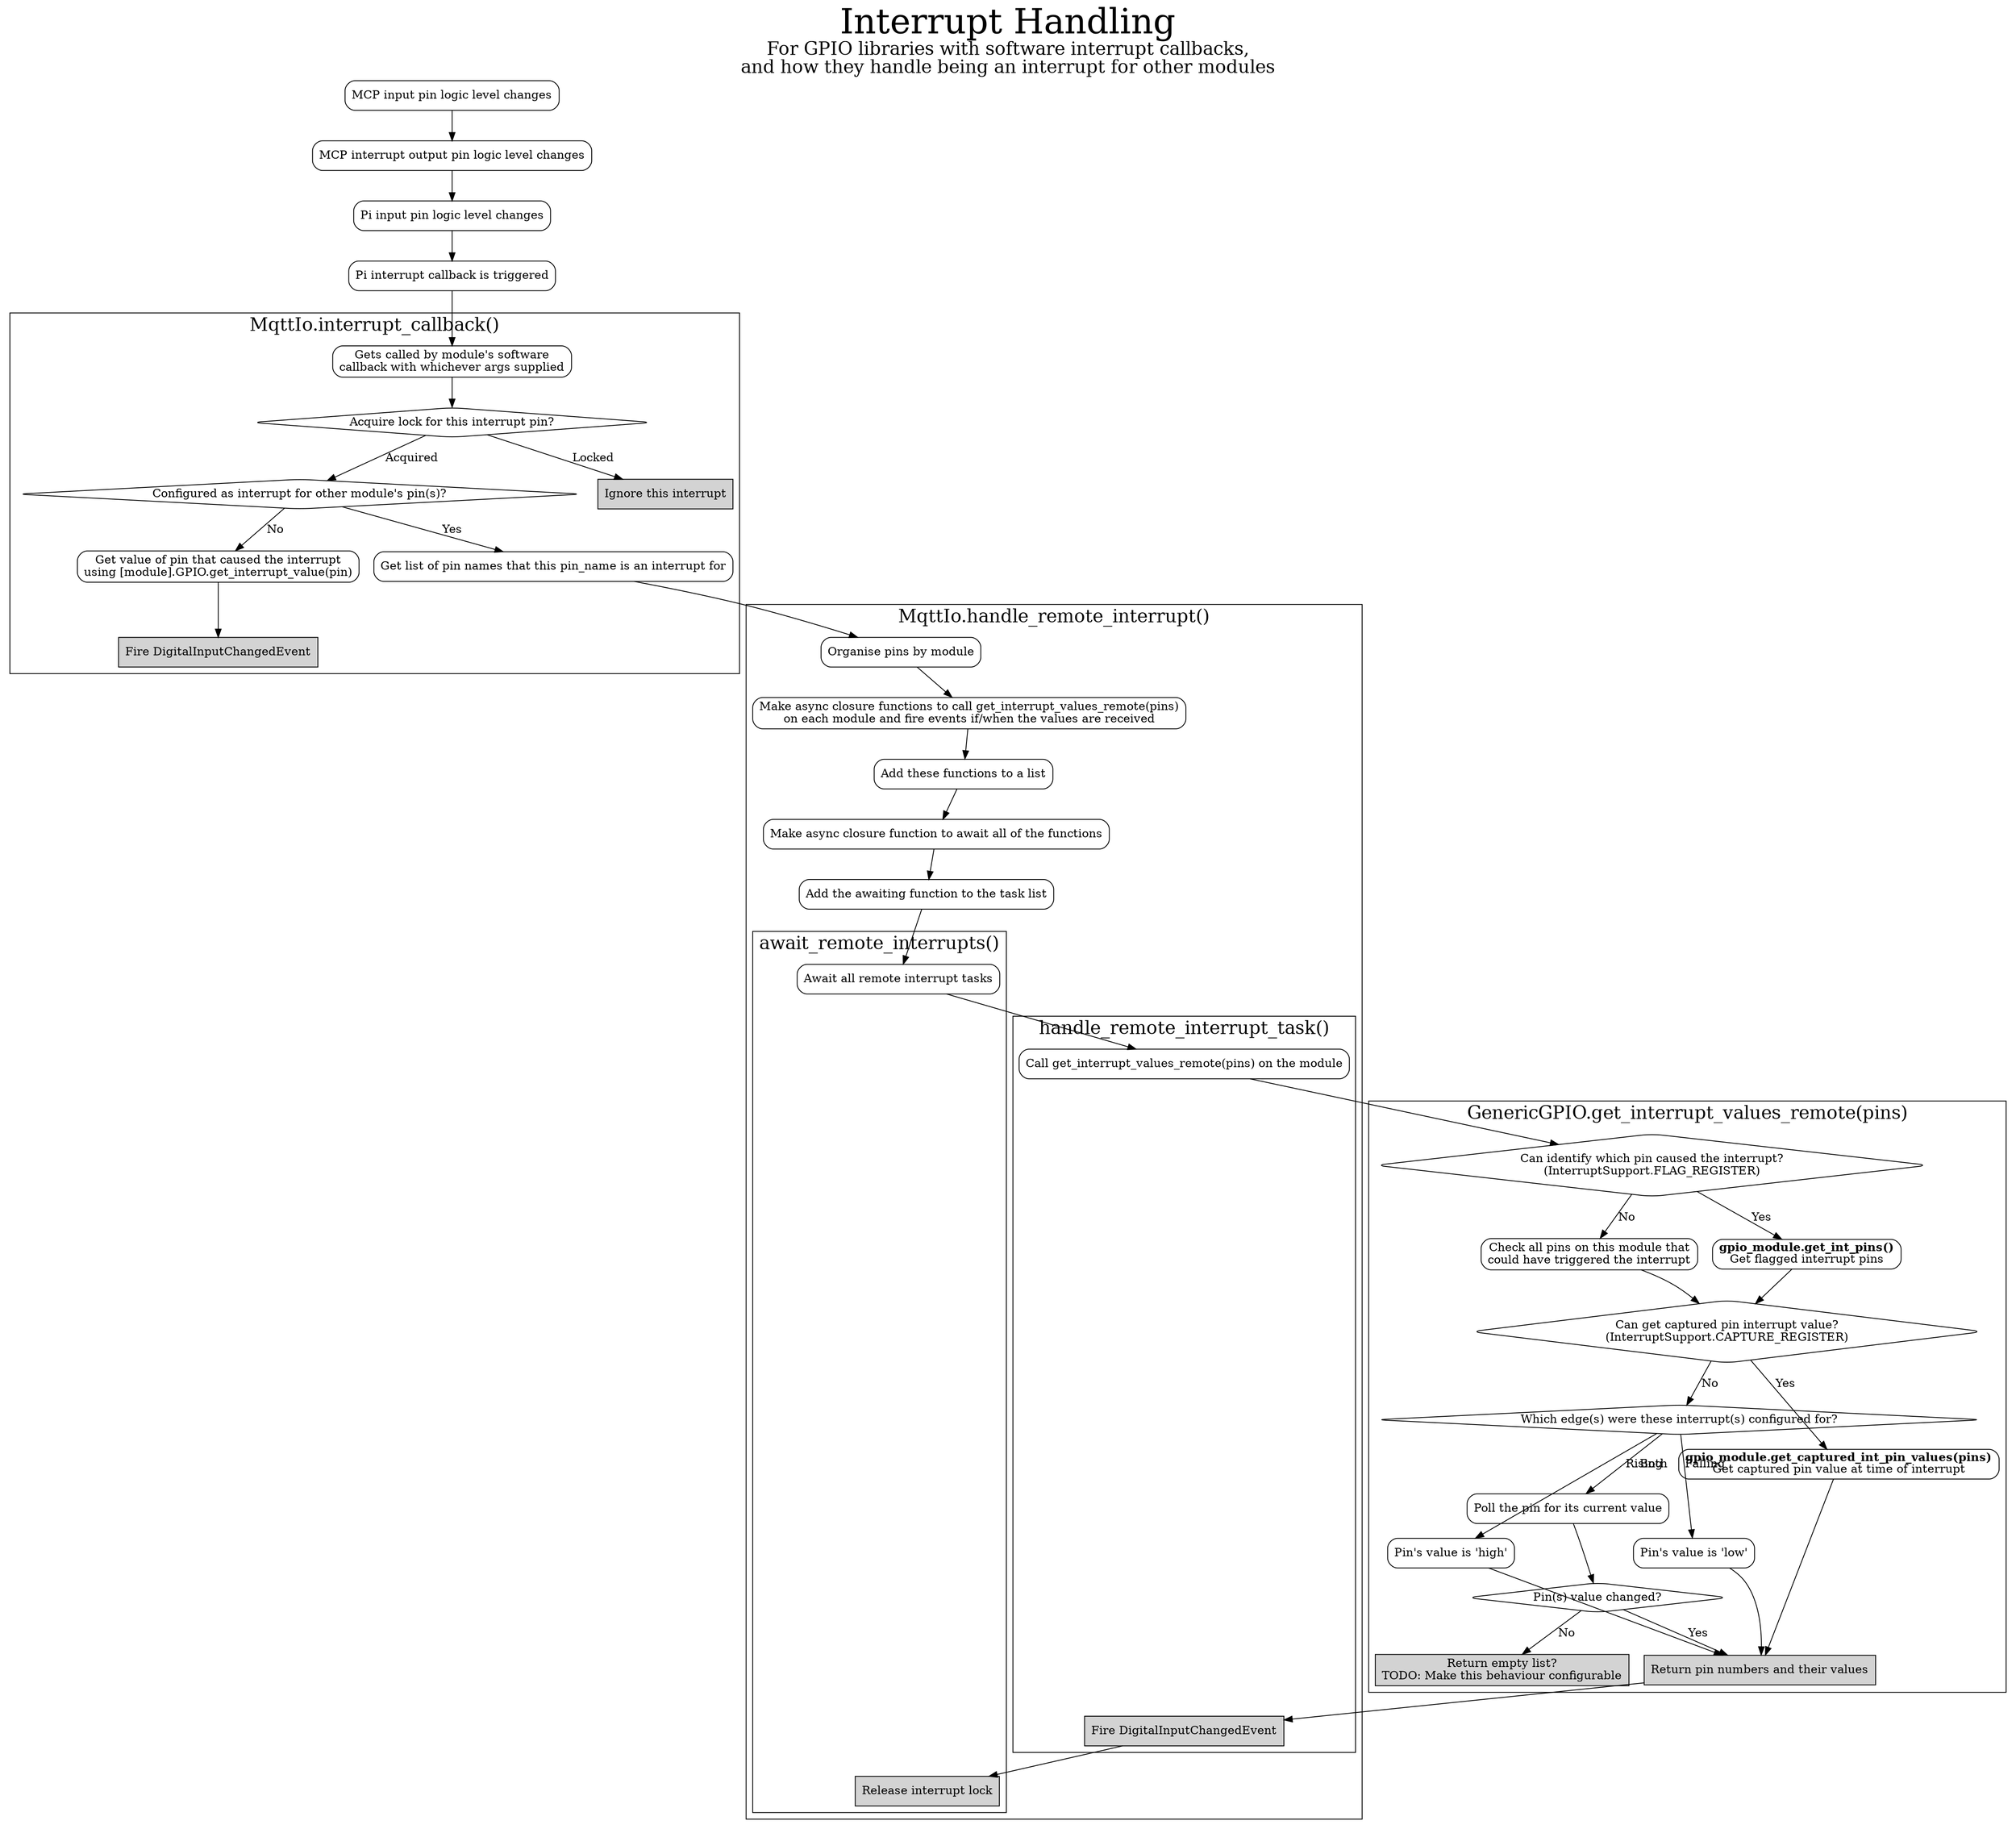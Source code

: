 digraph {
    label = <
<font point-size="42">Interrupt Handling</font><br />
<font point-size="22">For GPIO libraries with software interrupt callbacks,<br />and how they handle being an interrupt for other modules</font>
>;
    labelloc = "t";
    newrank=true;

    node[shape=box, style=rounded]
        mcp_gpio_input [label="MCP input pin logic level changes"];
        mcp_int_output [label="MCP interrupt output pin logic level changes"];
        pi_gpio_input [label="Pi input pin logic level changes"];
        pi_int_callback [label="Pi interrupt callback is triggered"];

    # server.MqttIo
    subgraph cluster_main_int_callback {
        label = <<font point-size="22">MqttIo.interrupt_callback()</font>>

        node [shape=diamond]
            q_is_remote_int [label="Configured as interrupt for other module's pin(s)?"];
            q_acquire_interrupt_lock [label="Acquire lock for this interrupt pin?"];

        node [shape=box, style=rounded]
            main_int_callback [label="Gets called by module's software\ncallback with whichever args supplied"];
            ignore_interrupt [label="Ignore this interrupt", style=striped];
            fire_digital_input_changed_event_main [label="Fire DigitalInputChangedEvent", style="striped"];
            get_all_interrupt_for_pins [label="Get list of pin names that this pin_name is an interrupt for"]
            get_interrupt_value [label="Get value of pin that caused the interrupt\nusing [module].GPIO.get_interrupt_value(pin)"];
    }

    subgraph cluster_handle_remote_int {
        label = <<font point-size="22">MqttIo.handle_remote_interrupt()</font>>

        node [shape=box, style=rounded]
            organise_into_modules [label="Organise pins by module"]
            make_funcs_to_get_pin_vals_and_fire_event [label="Make async closure functions to call get_interrupt_values_remote(pins)\non each module and fire events if/when the values are received"]
            add_the_functions_to_a_list [label="Add these functions to a list"];
            make_func_to_await_the_funcs [label="Make async closure function to await all of the functions"];
            add_awaiting_func_to_task_list [label="Add the awaiting function to the task list"];
        
        subgraph cluster_handle_remote_int_closure_func {
            label = <<font point-size="22">handle_remote_interrupt_task()</font>>
            node [shape=box, style=rounded]
                call_modules_to_get_int_values [label="Call get_interrupt_values_remote(pins) on the module"];
                fire_digital_input_changed_event_closure [label="Fire DigitalInputChangedEvent", style=striped];
        }

        subgraph cluster_await_remote_ints {
            label = <<font point-size="22">await_remote_interrupts()</font>>
            await_all_remote_int_tasks [label="Await all remote interrupt tasks"];
            release_int_lock [label="Release interrupt lock", style="striped"];
        }
    }
    # END server.MqttIO

    # modules.gpio.GenericGPIO
    subgraph cluster_get_int_pin_values {
        label = <<font point-size="22">GenericGPIO.get_interrupt_values_remote(pins)</font>>;

        node[shape=diamond]
            q_can_identify_pin [label="Can identify which pin caused the interrupt?\n(InterruptSupport.FLAG_REGISTER)"];
            q_can_capture_pin_val [label="Can get captured pin interrupt value?\n(InterruptSupport.CAPTURE_REGISTER)"];
            q_which_edge [label="Which edge(s) were these interrupt(s) configured for?"];
            q_any_pins_changed [label="Pin(s) value changed?"]

        node[shape=box, style=rounded]
            check_all_possible_pins [label="Check all pins on this module that\ncould have triggered the interrupt"]
            poll_pin [label="Poll the pin for its current value"];
            get_flagged_pins [label=<
<b>gpio_module.get_int_pins()</b><br />
Get flagged interrupt pins
>]
            capture_pin_value [label=<
<b>gpio_module.get_captured_int_pin_values(pins)</b><br />
Get captured pin value at time of interrupt
>]
            pin_value_high [label="Pin's value is 'high'"]
            pin_value_low [label="Pin's value is 'low'"]
            return_pin_values [label="Return pin numbers and their values", style="striped"];
            do_nothing [label="Return empty list?\nTODO: Make this behaviour configurable", style="striped"]

    }
    # END modules.gpio.GenericGPIO

    mcp_gpio_input ->
    mcp_int_output ->
    pi_gpio_input ->
    pi_int_callback ->
    main_int_callback ->
    q_acquire_interrupt_lock;

    q_acquire_interrupt_lock -> q_is_remote_int [label="Acquired"];
    q_acquire_interrupt_lock -> ignore_interrupt [label="Locked"];

    q_is_remote_int -> get_all_interrupt_for_pins [label="Yes"];

    get_all_interrupt_for_pins ->
    organise_into_modules ->
    make_funcs_to_get_pin_vals_and_fire_event ->
    add_the_functions_to_a_list ->
    make_func_to_await_the_funcs ->
    add_awaiting_func_to_task_list ->
    await_all_remote_int_tasks ->
    call_modules_to_get_int_values ->
    q_can_identify_pin;

    q_is_remote_int -> get_interrupt_value [label="No"];
    get_interrupt_value -> fire_digital_input_changed_event_main;

    # GenericGPIO.get_int_pin_values()
    q_can_identify_pin -> get_flagged_pins [label="Yes"];
    q_can_identify_pin -> check_all_possible_pins [label="No"];

    get_flagged_pins -> q_can_capture_pin_val;
    check_all_possible_pins -> q_can_capture_pin_val;

    q_any_pins_changed -> return_pin_values [label="Yes"];
    q_any_pins_changed -> do_nothing [label="No"];

    q_can_capture_pin_val -> capture_pin_value [label="Yes"];
    q_can_capture_pin_val -> q_which_edge [label="No"];

    capture_pin_value -> return_pin_values;

    q_which_edge -> pin_value_high [label="Rising"];
    q_which_edge -> pin_value_low [label="Falling"];
    q_which_edge -> poll_pin [label="Both"];
    poll_pin -> q_any_pins_changed;

    pin_value_high -> return_pin_values;
    pin_value_low -> return_pin_values;
    # END GenericGPIO.get_int_pin_values()

    return_pin_values -> fire_digital_input_changed_event_closure -> release_int_lock;

    # Do we want to call the callback, even though this could be the wrong value?
    # The alternative is to only call the callback if it's changed.
    # Perhaps this should be a config option?
}
